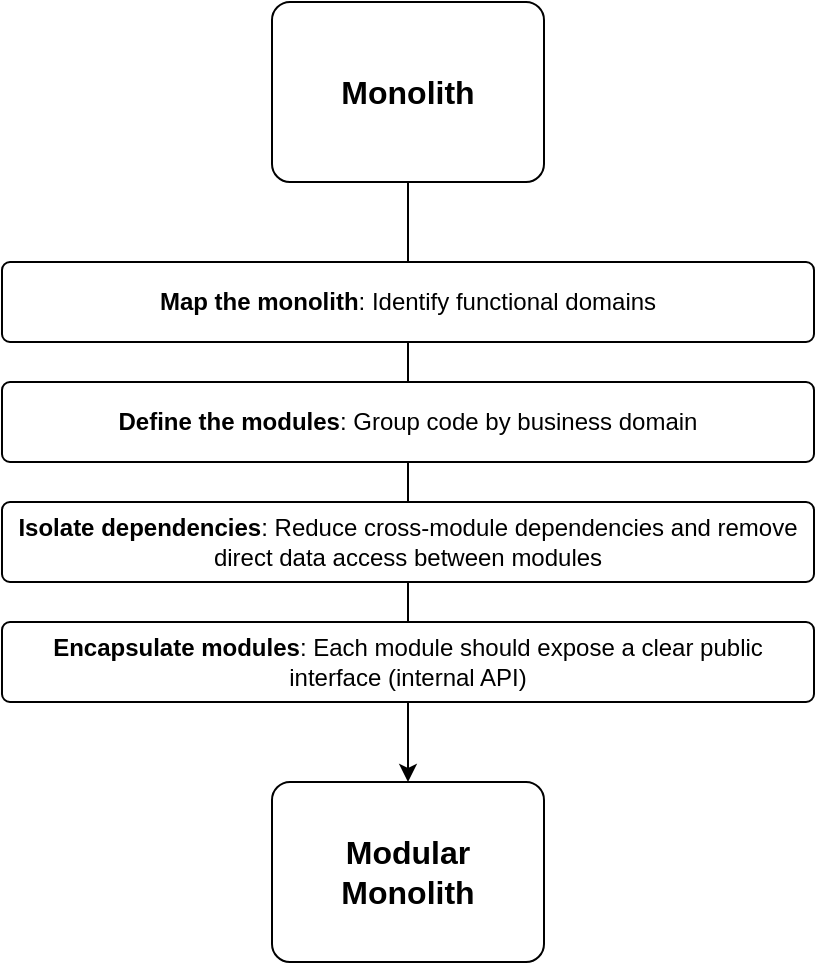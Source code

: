 <mxfile version="26.0.16">
  <diagram name="Page-1" id="FBmF_stSRwAnRwnL7QEn">
    <mxGraphModel dx="1434" dy="746" grid="1" gridSize="10" guides="1" tooltips="1" connect="1" arrows="1" fold="1" page="1" pageScale="1" pageWidth="827" pageHeight="1169" background="#ffffff" math="0" shadow="0">
      <root>
        <mxCell id="0" />
        <mxCell id="1" parent="0" />
        <mxCell id="qk-4XMz09IHkI7MN_eZn-1" value="" style="endArrow=classic;html=1;rounded=0;exitX=0.5;exitY=1;exitDx=0;exitDy=0;entryX=0.5;entryY=0;entryDx=0;entryDy=0;" edge="1" parent="1" source="qk-4XMz09IHkI7MN_eZn-7" target="qk-4XMz09IHkI7MN_eZn-2">
          <mxGeometry width="50" height="50" relative="1" as="geometry">
            <mxPoint x="390" y="610" as="sourcePoint" />
            <mxPoint x="440" y="560" as="targetPoint" />
          </mxGeometry>
        </mxCell>
        <mxCell id="qk-4XMz09IHkI7MN_eZn-2" value="&lt;font style=&quot;font-size: 16px;&quot;&gt;&lt;b&gt;Modular&lt;br&gt;Monolith&lt;/b&gt;&lt;/font&gt;" style="rounded=1;arcSize=10;whiteSpace=wrap;html=1;align=center;" vertex="1" parent="1">
          <mxGeometry x="346" y="670" width="136" height="90" as="geometry" />
        </mxCell>
        <mxCell id="qk-4XMz09IHkI7MN_eZn-3" value="&lt;strong data-end=&quot;75&quot; data-start=&quot;55&quot;&gt;Map the monolith&lt;/strong&gt;: Identify functional domains" style="rounded=1;arcSize=10;whiteSpace=wrap;html=1;align=center;" vertex="1" parent="1">
          <mxGeometry x="211" y="410" width="406" height="40" as="geometry" />
        </mxCell>
        <mxCell id="qk-4XMz09IHkI7MN_eZn-4" value="&lt;strong data-end=&quot;207&quot; data-start=&quot;185&quot;&gt;Define the modules&lt;/strong&gt;: Group code by business domain" style="rounded=1;arcSize=10;whiteSpace=wrap;html=1;align=center;" vertex="1" parent="1">
          <mxGeometry x="211" y="470" width="406" height="40" as="geometry" />
        </mxCell>
        <mxCell id="qk-4XMz09IHkI7MN_eZn-5" value="&lt;strong data-end=&quot;343&quot; data-start=&quot;319&quot;&gt;Isolate dependencies&lt;/strong&gt;: Reduce cross-module dependencies and remove direct data access between modules" style="rounded=1;arcSize=10;whiteSpace=wrap;html=1;align=center;" vertex="1" parent="1">
          <mxGeometry x="211" y="530" width="406" height="40" as="geometry" />
        </mxCell>
        <mxCell id="qk-4XMz09IHkI7MN_eZn-6" value="&lt;strong data-end=&quot;451&quot; data-start=&quot;428&quot;&gt;Encapsulate modules&lt;/strong&gt;: Each module should expose a clear public interface (internal API)" style="rounded=1;arcSize=10;whiteSpace=wrap;html=1;align=center;" vertex="1" parent="1">
          <mxGeometry x="211" y="590" width="406" height="40" as="geometry" />
        </mxCell>
        <mxCell id="qk-4XMz09IHkI7MN_eZn-7" value="&lt;font style=&quot;font-size: 16px;&quot;&gt;&lt;b&gt;Monolith&lt;/b&gt;&lt;/font&gt;" style="rounded=1;arcSize=10;whiteSpace=wrap;html=1;align=center;" vertex="1" parent="1">
          <mxGeometry x="346" y="280" width="136" height="90" as="geometry" />
        </mxCell>
      </root>
    </mxGraphModel>
  </diagram>
</mxfile>
